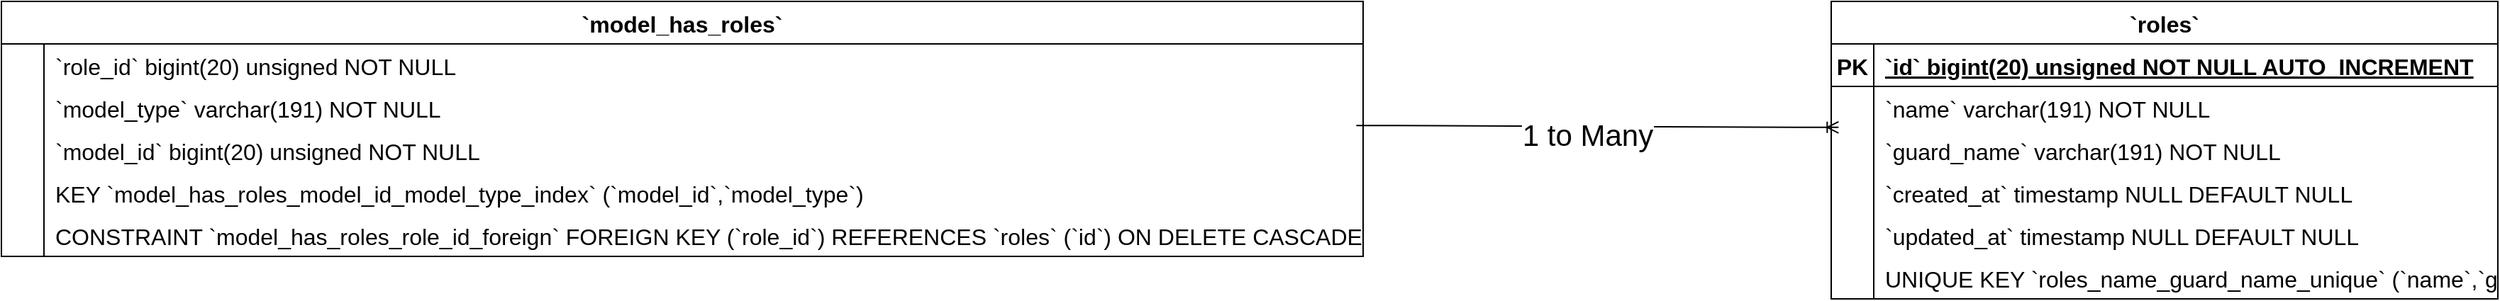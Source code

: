 <mxfile version="24.2.8" type="github">
  <diagram name="Page-1" id="95cCnDMmfdy28j067dJy">
    <mxGraphModel dx="3144" dy="749" grid="1" gridSize="10" guides="1" tooltips="1" connect="1" arrows="1" fold="1" page="1" pageScale="1" pageWidth="850" pageHeight="1100" math="0" shadow="0">
      <root>
        <mxCell id="0" />
        <mxCell id="1" parent="0" />
        <mxCell id="4dZT9mw-KlEHHDTTk7k8-1" value="`roles`" style="shape=table;startSize=30;container=1;collapsible=1;childLayout=tableLayout;fixedRows=1;rowLines=0;fontStyle=1;align=center;resizeLast=1;fontSize=16;" vertex="1" parent="1">
          <mxGeometry x="70" y="110" width="470" height="210" as="geometry" />
        </mxCell>
        <mxCell id="4dZT9mw-KlEHHDTTk7k8-2" value="" style="shape=tableRow;horizontal=0;startSize=0;swimlaneHead=0;swimlaneBody=0;fillColor=none;collapsible=0;dropTarget=0;points=[[0,0.5],[1,0.5]];portConstraint=eastwest;strokeColor=inherit;top=0;left=0;right=0;bottom=1;fontSize=16;" vertex="1" parent="4dZT9mw-KlEHHDTTk7k8-1">
          <mxGeometry y="30" width="470" height="30" as="geometry" />
        </mxCell>
        <mxCell id="4dZT9mw-KlEHHDTTk7k8-3" value="PK" style="shape=partialRectangle;overflow=hidden;connectable=0;fillColor=none;strokeColor=inherit;top=0;left=0;bottom=0;right=0;fontStyle=1;fontSize=16;" vertex="1" parent="4dZT9mw-KlEHHDTTk7k8-2">
          <mxGeometry width="30" height="30" as="geometry">
            <mxRectangle width="30" height="30" as="alternateBounds" />
          </mxGeometry>
        </mxCell>
        <mxCell id="4dZT9mw-KlEHHDTTk7k8-4" value="`id` bigint(20) unsigned NOT NULL AUTO_INCREMENT" style="shape=partialRectangle;overflow=hidden;connectable=0;fillColor=none;align=left;strokeColor=inherit;top=0;left=0;bottom=0;right=0;spacingLeft=6;fontStyle=5;fontSize=16;" vertex="1" parent="4dZT9mw-KlEHHDTTk7k8-2">
          <mxGeometry x="30" width="440" height="30" as="geometry">
            <mxRectangle width="440" height="30" as="alternateBounds" />
          </mxGeometry>
        </mxCell>
        <mxCell id="4dZT9mw-KlEHHDTTk7k8-5" value="" style="shape=tableRow;horizontal=0;startSize=0;swimlaneHead=0;swimlaneBody=0;fillColor=none;collapsible=0;dropTarget=0;points=[[0,0.5],[1,0.5]];portConstraint=eastwest;strokeColor=inherit;top=0;left=0;right=0;bottom=0;fontSize=16;" vertex="1" parent="4dZT9mw-KlEHHDTTk7k8-1">
          <mxGeometry y="60" width="470" height="30" as="geometry" />
        </mxCell>
        <mxCell id="4dZT9mw-KlEHHDTTk7k8-6" value="" style="shape=partialRectangle;overflow=hidden;connectable=0;fillColor=none;strokeColor=inherit;top=0;left=0;bottom=0;right=0;fontSize=16;" vertex="1" parent="4dZT9mw-KlEHHDTTk7k8-5">
          <mxGeometry width="30" height="30" as="geometry">
            <mxRectangle width="30" height="30" as="alternateBounds" />
          </mxGeometry>
        </mxCell>
        <mxCell id="4dZT9mw-KlEHHDTTk7k8-7" value="`name` varchar(191) NOT NULL" style="shape=partialRectangle;overflow=hidden;connectable=0;fillColor=none;align=left;strokeColor=inherit;top=0;left=0;bottom=0;right=0;spacingLeft=6;fontSize=16;" vertex="1" parent="4dZT9mw-KlEHHDTTk7k8-5">
          <mxGeometry x="30" width="440" height="30" as="geometry">
            <mxRectangle width="440" height="30" as="alternateBounds" />
          </mxGeometry>
        </mxCell>
        <mxCell id="4dZT9mw-KlEHHDTTk7k8-8" value="" style="shape=tableRow;horizontal=0;startSize=0;swimlaneHead=0;swimlaneBody=0;fillColor=none;collapsible=0;dropTarget=0;points=[[0,0.5],[1,0.5]];portConstraint=eastwest;strokeColor=inherit;top=0;left=0;right=0;bottom=0;fontSize=16;" vertex="1" parent="4dZT9mw-KlEHHDTTk7k8-1">
          <mxGeometry y="90" width="470" height="30" as="geometry" />
        </mxCell>
        <mxCell id="4dZT9mw-KlEHHDTTk7k8-9" value="" style="shape=partialRectangle;overflow=hidden;connectable=0;fillColor=none;strokeColor=inherit;top=0;left=0;bottom=0;right=0;fontSize=16;" vertex="1" parent="4dZT9mw-KlEHHDTTk7k8-8">
          <mxGeometry width="30" height="30" as="geometry">
            <mxRectangle width="30" height="30" as="alternateBounds" />
          </mxGeometry>
        </mxCell>
        <mxCell id="4dZT9mw-KlEHHDTTk7k8-10" value="`guard_name` varchar(191) NOT NULL" style="shape=partialRectangle;overflow=hidden;connectable=0;fillColor=none;align=left;strokeColor=inherit;top=0;left=0;bottom=0;right=0;spacingLeft=6;fontSize=16;" vertex="1" parent="4dZT9mw-KlEHHDTTk7k8-8">
          <mxGeometry x="30" width="440" height="30" as="geometry">
            <mxRectangle width="440" height="30" as="alternateBounds" />
          </mxGeometry>
        </mxCell>
        <mxCell id="4dZT9mw-KlEHHDTTk7k8-11" value="" style="shape=tableRow;horizontal=0;startSize=0;swimlaneHead=0;swimlaneBody=0;fillColor=none;collapsible=0;dropTarget=0;points=[[0,0.5],[1,0.5]];portConstraint=eastwest;strokeColor=inherit;top=0;left=0;right=0;bottom=0;fontSize=16;" vertex="1" parent="4dZT9mw-KlEHHDTTk7k8-1">
          <mxGeometry y="120" width="470" height="30" as="geometry" />
        </mxCell>
        <mxCell id="4dZT9mw-KlEHHDTTk7k8-12" value="" style="shape=partialRectangle;overflow=hidden;connectable=0;fillColor=none;strokeColor=inherit;top=0;left=0;bottom=0;right=0;fontSize=16;" vertex="1" parent="4dZT9mw-KlEHHDTTk7k8-11">
          <mxGeometry width="30" height="30" as="geometry">
            <mxRectangle width="30" height="30" as="alternateBounds" />
          </mxGeometry>
        </mxCell>
        <mxCell id="4dZT9mw-KlEHHDTTk7k8-13" value="`created_at` timestamp NULL DEFAULT NULL" style="shape=partialRectangle;overflow=hidden;connectable=0;fillColor=none;align=left;strokeColor=inherit;top=0;left=0;bottom=0;right=0;spacingLeft=6;fontSize=16;" vertex="1" parent="4dZT9mw-KlEHHDTTk7k8-11">
          <mxGeometry x="30" width="440" height="30" as="geometry">
            <mxRectangle width="440" height="30" as="alternateBounds" />
          </mxGeometry>
        </mxCell>
        <mxCell id="4dZT9mw-KlEHHDTTk7k8-14" value="" style="shape=tableRow;horizontal=0;startSize=0;swimlaneHead=0;swimlaneBody=0;fillColor=none;collapsible=0;dropTarget=0;points=[[0,0.5],[1,0.5]];portConstraint=eastwest;strokeColor=inherit;top=0;left=0;right=0;bottom=0;fontSize=16;" vertex="1" parent="4dZT9mw-KlEHHDTTk7k8-1">
          <mxGeometry y="150" width="470" height="30" as="geometry" />
        </mxCell>
        <mxCell id="4dZT9mw-KlEHHDTTk7k8-15" value="" style="shape=partialRectangle;overflow=hidden;connectable=0;fillColor=none;strokeColor=inherit;top=0;left=0;bottom=0;right=0;fontSize=16;" vertex="1" parent="4dZT9mw-KlEHHDTTk7k8-14">
          <mxGeometry width="30" height="30" as="geometry">
            <mxRectangle width="30" height="30" as="alternateBounds" />
          </mxGeometry>
        </mxCell>
        <mxCell id="4dZT9mw-KlEHHDTTk7k8-16" value="`updated_at` timestamp NULL DEFAULT NULL" style="shape=partialRectangle;overflow=hidden;connectable=0;fillColor=none;align=left;strokeColor=inherit;top=0;left=0;bottom=0;right=0;spacingLeft=6;fontSize=16;" vertex="1" parent="4dZT9mw-KlEHHDTTk7k8-14">
          <mxGeometry x="30" width="440" height="30" as="geometry">
            <mxRectangle width="440" height="30" as="alternateBounds" />
          </mxGeometry>
        </mxCell>
        <mxCell id="4dZT9mw-KlEHHDTTk7k8-17" value="" style="shape=tableRow;horizontal=0;startSize=0;swimlaneHead=0;swimlaneBody=0;fillColor=none;collapsible=0;dropTarget=0;points=[[0,0.5],[1,0.5]];portConstraint=eastwest;strokeColor=inherit;top=0;left=0;right=0;bottom=0;fontSize=16;" vertex="1" parent="4dZT9mw-KlEHHDTTk7k8-1">
          <mxGeometry y="180" width="470" height="30" as="geometry" />
        </mxCell>
        <mxCell id="4dZT9mw-KlEHHDTTk7k8-18" value="" style="shape=partialRectangle;overflow=hidden;connectable=0;fillColor=none;strokeColor=inherit;top=0;left=0;bottom=0;right=0;fontSize=16;" vertex="1" parent="4dZT9mw-KlEHHDTTk7k8-17">
          <mxGeometry width="30" height="30" as="geometry">
            <mxRectangle width="30" height="30" as="alternateBounds" />
          </mxGeometry>
        </mxCell>
        <mxCell id="4dZT9mw-KlEHHDTTk7k8-19" value="UNIQUE KEY `roles_name_guard_name_unique` (`name`,`guard_name`)" style="shape=partialRectangle;overflow=hidden;connectable=0;fillColor=none;align=left;strokeColor=inherit;top=0;left=0;bottom=0;right=0;spacingLeft=6;fontSize=16;" vertex="1" parent="4dZT9mw-KlEHHDTTk7k8-17">
          <mxGeometry x="30" width="440" height="30" as="geometry">
            <mxRectangle width="440" height="30" as="alternateBounds" />
          </mxGeometry>
        </mxCell>
        <mxCell id="4dZT9mw-KlEHHDTTk7k8-20" value="`model_has_roles`" style="shape=table;startSize=30;container=1;collapsible=1;childLayout=tableLayout;fixedRows=1;rowLines=0;fontStyle=1;align=center;resizeLast=1;fontSize=16;" vertex="1" parent="1">
          <mxGeometry x="-1220" y="110" width="960" height="180" as="geometry" />
        </mxCell>
        <mxCell id="4dZT9mw-KlEHHDTTk7k8-21" value="" style="shape=tableRow;horizontal=0;startSize=0;swimlaneHead=0;swimlaneBody=0;fillColor=none;collapsible=0;dropTarget=0;points=[[0,0.5],[1,0.5]];portConstraint=eastwest;strokeColor=inherit;top=0;left=0;right=0;bottom=0;fontSize=16;" vertex="1" parent="4dZT9mw-KlEHHDTTk7k8-20">
          <mxGeometry y="30" width="960" height="30" as="geometry" />
        </mxCell>
        <mxCell id="4dZT9mw-KlEHHDTTk7k8-22" value="" style="shape=partialRectangle;overflow=hidden;connectable=0;fillColor=none;strokeColor=inherit;top=0;left=0;bottom=0;right=0;fontSize=16;" vertex="1" parent="4dZT9mw-KlEHHDTTk7k8-21">
          <mxGeometry width="30" height="30" as="geometry">
            <mxRectangle width="30" height="30" as="alternateBounds" />
          </mxGeometry>
        </mxCell>
        <mxCell id="4dZT9mw-KlEHHDTTk7k8-23" value="`role_id` bigint(20) unsigned NOT NULL" style="shape=partialRectangle;overflow=hidden;connectable=0;fillColor=none;align=left;strokeColor=inherit;top=0;left=0;bottom=0;right=0;spacingLeft=6;fontSize=16;" vertex="1" parent="4dZT9mw-KlEHHDTTk7k8-21">
          <mxGeometry x="30" width="930" height="30" as="geometry">
            <mxRectangle width="930" height="30" as="alternateBounds" />
          </mxGeometry>
        </mxCell>
        <mxCell id="4dZT9mw-KlEHHDTTk7k8-24" value="" style="shape=tableRow;horizontal=0;startSize=0;swimlaneHead=0;swimlaneBody=0;fillColor=none;collapsible=0;dropTarget=0;points=[[0,0.5],[1,0.5]];portConstraint=eastwest;strokeColor=inherit;top=0;left=0;right=0;bottom=0;fontSize=16;" vertex="1" parent="4dZT9mw-KlEHHDTTk7k8-20">
          <mxGeometry y="60" width="960" height="30" as="geometry" />
        </mxCell>
        <mxCell id="4dZT9mw-KlEHHDTTk7k8-25" value="" style="shape=partialRectangle;overflow=hidden;connectable=0;fillColor=none;strokeColor=inherit;top=0;left=0;bottom=0;right=0;fontSize=16;" vertex="1" parent="4dZT9mw-KlEHHDTTk7k8-24">
          <mxGeometry width="30" height="30" as="geometry">
            <mxRectangle width="30" height="30" as="alternateBounds" />
          </mxGeometry>
        </mxCell>
        <mxCell id="4dZT9mw-KlEHHDTTk7k8-26" value="`model_type` varchar(191) NOT NULL" style="shape=partialRectangle;overflow=hidden;connectable=0;fillColor=none;align=left;strokeColor=inherit;top=0;left=0;bottom=0;right=0;spacingLeft=6;fontSize=16;" vertex="1" parent="4dZT9mw-KlEHHDTTk7k8-24">
          <mxGeometry x="30" width="930" height="30" as="geometry">
            <mxRectangle width="930" height="30" as="alternateBounds" />
          </mxGeometry>
        </mxCell>
        <mxCell id="4dZT9mw-KlEHHDTTk7k8-27" value="" style="shape=tableRow;horizontal=0;startSize=0;swimlaneHead=0;swimlaneBody=0;fillColor=none;collapsible=0;dropTarget=0;points=[[0,0.5],[1,0.5]];portConstraint=eastwest;strokeColor=inherit;top=0;left=0;right=0;bottom=0;fontSize=16;" vertex="1" parent="4dZT9mw-KlEHHDTTk7k8-20">
          <mxGeometry y="90" width="960" height="30" as="geometry" />
        </mxCell>
        <mxCell id="4dZT9mw-KlEHHDTTk7k8-28" value="" style="shape=partialRectangle;overflow=hidden;connectable=0;fillColor=none;strokeColor=inherit;top=0;left=0;bottom=0;right=0;fontSize=16;" vertex="1" parent="4dZT9mw-KlEHHDTTk7k8-27">
          <mxGeometry width="30" height="30" as="geometry">
            <mxRectangle width="30" height="30" as="alternateBounds" />
          </mxGeometry>
        </mxCell>
        <mxCell id="4dZT9mw-KlEHHDTTk7k8-29" value="`model_id` bigint(20) unsigned NOT NULL" style="shape=partialRectangle;overflow=hidden;connectable=0;fillColor=none;align=left;strokeColor=inherit;top=0;left=0;bottom=0;right=0;spacingLeft=6;fontSize=16;" vertex="1" parent="4dZT9mw-KlEHHDTTk7k8-27">
          <mxGeometry x="30" width="930" height="30" as="geometry">
            <mxRectangle width="930" height="30" as="alternateBounds" />
          </mxGeometry>
        </mxCell>
        <mxCell id="4dZT9mw-KlEHHDTTk7k8-30" value="" style="shape=tableRow;horizontal=0;startSize=0;swimlaneHead=0;swimlaneBody=0;fillColor=none;collapsible=0;dropTarget=0;points=[[0,0.5],[1,0.5]];portConstraint=eastwest;strokeColor=inherit;top=0;left=0;right=0;bottom=0;fontSize=16;" vertex="1" parent="4dZT9mw-KlEHHDTTk7k8-20">
          <mxGeometry y="120" width="960" height="30" as="geometry" />
        </mxCell>
        <mxCell id="4dZT9mw-KlEHHDTTk7k8-31" value="" style="shape=partialRectangle;overflow=hidden;connectable=0;fillColor=none;strokeColor=inherit;top=0;left=0;bottom=0;right=0;fontSize=16;" vertex="1" parent="4dZT9mw-KlEHHDTTk7k8-30">
          <mxGeometry width="30" height="30" as="geometry">
            <mxRectangle width="30" height="30" as="alternateBounds" />
          </mxGeometry>
        </mxCell>
        <mxCell id="4dZT9mw-KlEHHDTTk7k8-32" value="KEY `model_has_roles_model_id_model_type_index` (`model_id`,`model_type`)" style="shape=partialRectangle;overflow=hidden;connectable=0;fillColor=none;align=left;strokeColor=inherit;top=0;left=0;bottom=0;right=0;spacingLeft=6;fontSize=16;" vertex="1" parent="4dZT9mw-KlEHHDTTk7k8-30">
          <mxGeometry x="30" width="930" height="30" as="geometry">
            <mxRectangle width="930" height="30" as="alternateBounds" />
          </mxGeometry>
        </mxCell>
        <mxCell id="4dZT9mw-KlEHHDTTk7k8-33" value="" style="shape=tableRow;horizontal=0;startSize=0;swimlaneHead=0;swimlaneBody=0;fillColor=none;collapsible=0;dropTarget=0;points=[[0,0.5],[1,0.5]];portConstraint=eastwest;strokeColor=inherit;top=0;left=0;right=0;bottom=0;fontSize=16;" vertex="1" parent="4dZT9mw-KlEHHDTTk7k8-20">
          <mxGeometry y="150" width="960" height="30" as="geometry" />
        </mxCell>
        <mxCell id="4dZT9mw-KlEHHDTTk7k8-34" value="" style="shape=partialRectangle;overflow=hidden;connectable=0;fillColor=none;strokeColor=inherit;top=0;left=0;bottom=0;right=0;fontSize=16;" vertex="1" parent="4dZT9mw-KlEHHDTTk7k8-33">
          <mxGeometry width="30" height="30" as="geometry">
            <mxRectangle width="30" height="30" as="alternateBounds" />
          </mxGeometry>
        </mxCell>
        <mxCell id="4dZT9mw-KlEHHDTTk7k8-35" value="CONSTRAINT `model_has_roles_role_id_foreign` FOREIGN KEY (`role_id`) REFERENCES `roles` (`id`) ON DELETE CASCADE" style="shape=partialRectangle;overflow=hidden;connectable=0;fillColor=none;align=left;strokeColor=inherit;top=0;left=0;bottom=0;right=0;spacingLeft=6;fontSize=16;" vertex="1" parent="4dZT9mw-KlEHHDTTk7k8-33">
          <mxGeometry x="30" width="930" height="30" as="geometry">
            <mxRectangle width="930" height="30" as="alternateBounds" />
          </mxGeometry>
        </mxCell>
        <mxCell id="4dZT9mw-KlEHHDTTk7k8-36" value="" style="edgeStyle=entityRelationEdgeStyle;fontSize=12;html=1;endArrow=ERoneToMany;rounded=0;exitX=0.995;exitY=-0.078;exitDx=0;exitDy=0;exitPerimeter=0;entryX=0.011;entryY=-0.037;entryDx=0;entryDy=0;entryPerimeter=0;" edge="1" parent="1" source="4dZT9mw-KlEHHDTTk7k8-27" target="4dZT9mw-KlEHHDTTk7k8-8">
          <mxGeometry width="100" height="100" relative="1" as="geometry">
            <mxPoint x="-580" y="190" as="sourcePoint" />
            <mxPoint x="-480" y="90" as="targetPoint" />
            <Array as="points">
              <mxPoint x="-259" y="190" />
            </Array>
          </mxGeometry>
        </mxCell>
        <mxCell id="4dZT9mw-KlEHHDTTk7k8-38" value="1 to Many" style="edgeLabel;html=1;align=center;verticalAlign=middle;resizable=0;points=[];fontSize=21;" vertex="1" connectable="0" parent="4dZT9mw-KlEHHDTTk7k8-36">
          <mxGeometry x="-0.051" y="-6" relative="1" as="geometry">
            <mxPoint x="1" as="offset" />
          </mxGeometry>
        </mxCell>
      </root>
    </mxGraphModel>
  </diagram>
</mxfile>
